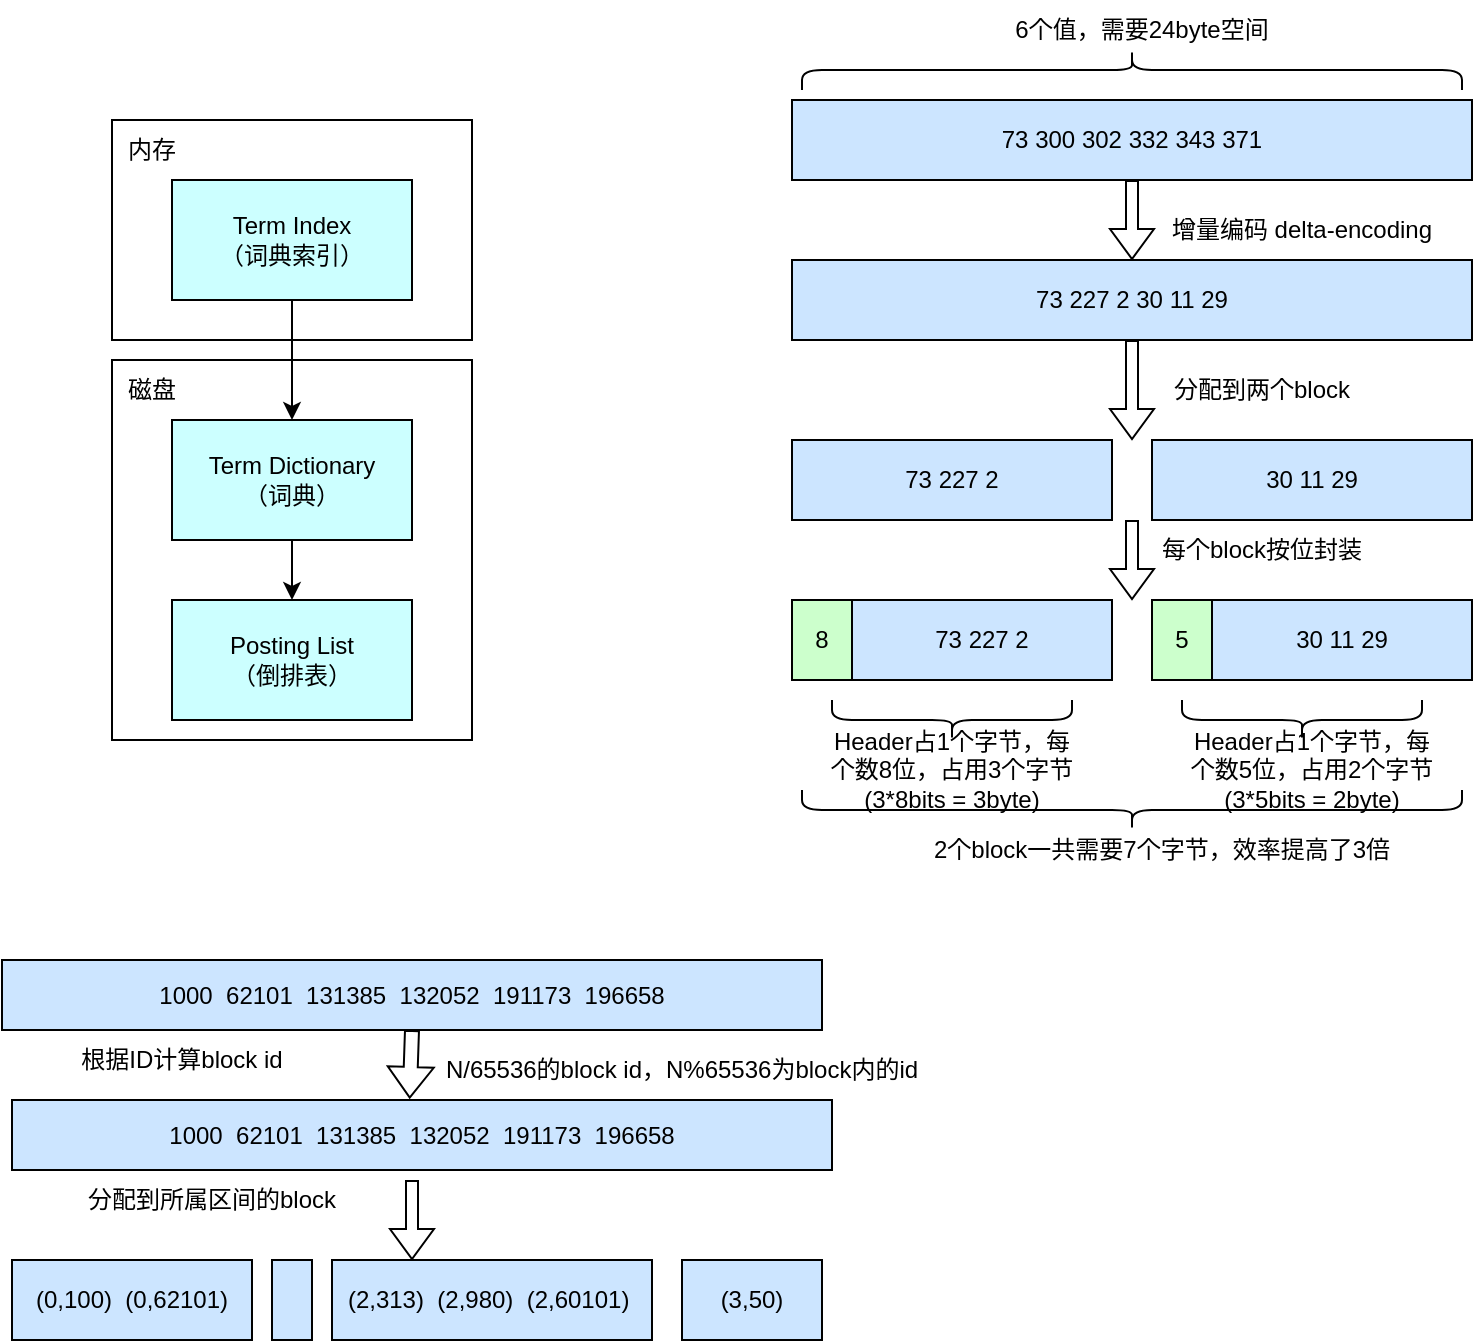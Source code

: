 <mxfile version="18.0.1" type="github">
  <diagram id="W-P0ajF8CLWSodRMKbVW" name="Page-1">
    <mxGraphModel dx="810" dy="429" grid="1" gridSize="10" guides="1" tooltips="1" connect="1" arrows="1" fold="1" page="1" pageScale="1" pageWidth="827" pageHeight="1169" math="0" shadow="0">
      <root>
        <mxCell id="0" />
        <mxCell id="1" parent="0" />
        <mxCell id="OjwMakYJFRECiyDD3kKH-2" value="" style="rounded=0;whiteSpace=wrap;html=1;" parent="1" vertex="1">
          <mxGeometry x="70" y="80" width="180" height="110" as="geometry" />
        </mxCell>
        <mxCell id="OjwMakYJFRECiyDD3kKH-1" value="Term Index&lt;br&gt;（词典索引）" style="rounded=0;whiteSpace=wrap;html=1;fillColor=#CCFFFF;" parent="1" vertex="1">
          <mxGeometry x="100" y="110" width="120" height="60" as="geometry" />
        </mxCell>
        <mxCell id="OjwMakYJFRECiyDD3kKH-3" value="内存" style="text;html=1;strokeColor=none;fillColor=none;align=center;verticalAlign=middle;whiteSpace=wrap;rounded=0;" parent="1" vertex="1">
          <mxGeometry x="60" y="80" width="60" height="30" as="geometry" />
        </mxCell>
        <mxCell id="OjwMakYJFRECiyDD3kKH-4" value="" style="rounded=0;whiteSpace=wrap;html=1;" parent="1" vertex="1">
          <mxGeometry x="70" y="200" width="180" height="190" as="geometry" />
        </mxCell>
        <mxCell id="OjwMakYJFRECiyDD3kKH-5" value="磁盘" style="text;html=1;strokeColor=none;fillColor=none;align=center;verticalAlign=middle;whiteSpace=wrap;rounded=0;" parent="1" vertex="1">
          <mxGeometry x="60" y="200" width="60" height="30" as="geometry" />
        </mxCell>
        <mxCell id="OjwMakYJFRECiyDD3kKH-6" value="Term Dictionary&lt;br&gt;（词典）" style="rounded=0;whiteSpace=wrap;html=1;fillColor=#CCFFFF;" parent="1" vertex="1">
          <mxGeometry x="100" y="230" width="120" height="60" as="geometry" />
        </mxCell>
        <mxCell id="OjwMakYJFRECiyDD3kKH-7" value="Posting List&lt;br&gt;（倒排表）" style="rounded=0;whiteSpace=wrap;html=1;fillColor=#CCFFFF;" parent="1" vertex="1">
          <mxGeometry x="100" y="320" width="120" height="60" as="geometry" />
        </mxCell>
        <mxCell id="OjwMakYJFRECiyDD3kKH-8" value="" style="endArrow=classic;html=1;rounded=0;exitX=0.5;exitY=1;exitDx=0;exitDy=0;" parent="1" source="OjwMakYJFRECiyDD3kKH-1" target="OjwMakYJFRECiyDD3kKH-6" edge="1">
          <mxGeometry width="50" height="50" relative="1" as="geometry">
            <mxPoint x="420" y="220" as="sourcePoint" />
            <mxPoint x="470" y="170" as="targetPoint" />
          </mxGeometry>
        </mxCell>
        <mxCell id="OjwMakYJFRECiyDD3kKH-12" value="" style="endArrow=classic;html=1;rounded=0;exitX=0.5;exitY=1;exitDx=0;exitDy=0;entryX=0.5;entryY=0;entryDx=0;entryDy=0;" parent="1" source="OjwMakYJFRECiyDD3kKH-6" target="OjwMakYJFRECiyDD3kKH-7" edge="1">
          <mxGeometry width="50" height="50" relative="1" as="geometry">
            <mxPoint x="360" y="340" as="sourcePoint" />
            <mxPoint x="410" y="290" as="targetPoint" />
          </mxGeometry>
        </mxCell>
        <mxCell id="6qa4poxDDbDidrVgJeow-1" value="73&lt;span style=&quot;white-space: pre;&quot;&gt; &lt;/span&gt;300&lt;span style=&quot;white-space: pre;&quot;&gt; &lt;/span&gt;302&lt;span style=&quot;white-space: pre;&quot;&gt; &lt;/span&gt;332&lt;span style=&quot;white-space: pre;&quot;&gt; &lt;/span&gt;343&lt;span style=&quot;white-space: pre;&quot;&gt; &lt;/span&gt;371" style="rounded=0;whiteSpace=wrap;html=1;fillColor=#CCE5FF;" parent="1" vertex="1">
          <mxGeometry x="410" y="70" width="340" height="40" as="geometry" />
        </mxCell>
        <mxCell id="6qa4poxDDbDidrVgJeow-2" value="73&lt;span style=&quot;white-space: pre;&quot;&gt; &lt;/span&gt;227&lt;span style=&quot;white-space: pre;&quot;&gt; &lt;/span&gt;2 30&lt;span style=&quot;white-space: pre;&quot;&gt; &lt;/span&gt;11 29" style="rounded=0;whiteSpace=wrap;html=1;fillColor=#CCE5FF;" parent="1" vertex="1">
          <mxGeometry x="410" y="150" width="340" height="40" as="geometry" />
        </mxCell>
        <mxCell id="6qa4poxDDbDidrVgJeow-3" value="73&lt;span style=&quot;white-space: pre;&quot;&gt; &lt;/span&gt;227 2" style="rounded=0;whiteSpace=wrap;html=1;fillColor=#CCE5FF;" parent="1" vertex="1">
          <mxGeometry x="410" y="240" width="160" height="40" as="geometry" />
        </mxCell>
        <mxCell id="6qa4poxDDbDidrVgJeow-4" value="30&lt;span style=&quot;white-space: pre;&quot;&gt; &lt;/span&gt;11 29" style="rounded=0;whiteSpace=wrap;html=1;fillColor=#CCE5FF;" parent="1" vertex="1">
          <mxGeometry x="590" y="240" width="160" height="40" as="geometry" />
        </mxCell>
        <mxCell id="6qa4poxDDbDidrVgJeow-5" value="73&lt;span style=&quot;white-space: pre;&quot;&gt; &lt;/span&gt;227 2" style="rounded=0;whiteSpace=wrap;html=1;fillColor=#CCE5FF;" parent="1" vertex="1">
          <mxGeometry x="440" y="320" width="130" height="40" as="geometry" />
        </mxCell>
        <mxCell id="6qa4poxDDbDidrVgJeow-6" value="30&lt;span style=&quot;white-space: pre;&quot;&gt; &lt;/span&gt;11 29" style="rounded=0;whiteSpace=wrap;html=1;fillColor=#CCE5FF;" parent="1" vertex="1">
          <mxGeometry x="620" y="320" width="130" height="40" as="geometry" />
        </mxCell>
        <mxCell id="6qa4poxDDbDidrVgJeow-7" value="8" style="rounded=0;whiteSpace=wrap;html=1;fillColor=#CCFFCC;" parent="1" vertex="1">
          <mxGeometry x="410" y="320" width="30" height="40" as="geometry" />
        </mxCell>
        <mxCell id="6qa4poxDDbDidrVgJeow-8" value="5" style="rounded=0;whiteSpace=wrap;html=1;fillColor=#CCFFCC;" parent="1" vertex="1">
          <mxGeometry x="590" y="320" width="30" height="40" as="geometry" />
        </mxCell>
        <mxCell id="6qa4poxDDbDidrVgJeow-10" value="6个值，需要24byte空间" style="text;html=1;strokeColor=none;fillColor=none;align=center;verticalAlign=middle;whiteSpace=wrap;rounded=0;" parent="1" vertex="1">
          <mxGeometry x="520" y="20" width="130" height="30" as="geometry" />
        </mxCell>
        <mxCell id="6qa4poxDDbDidrVgJeow-11" value="" style="shape=curlyBracket;whiteSpace=wrap;html=1;rounded=1;fillColor=#CCE5FF;rotation=90;" parent="1" vertex="1">
          <mxGeometry x="570" y="-110" width="20" height="330" as="geometry" />
        </mxCell>
        <mxCell id="6qa4poxDDbDidrVgJeow-13" value="增量编码 delta-encoding" style="text;html=1;strokeColor=none;fillColor=none;align=center;verticalAlign=middle;whiteSpace=wrap;rounded=0;" parent="1" vertex="1">
          <mxGeometry x="590" y="120" width="150" height="30" as="geometry" />
        </mxCell>
        <mxCell id="6qa4poxDDbDidrVgJeow-16" value="分配到两个block" style="text;html=1;strokeColor=none;fillColor=none;align=center;verticalAlign=middle;whiteSpace=wrap;rounded=0;" parent="1" vertex="1">
          <mxGeometry x="600" y="200" width="90" height="30" as="geometry" />
        </mxCell>
        <mxCell id="6qa4poxDDbDidrVgJeow-17" value="每个block按位封装" style="text;html=1;strokeColor=none;fillColor=none;align=center;verticalAlign=middle;whiteSpace=wrap;rounded=0;" parent="1" vertex="1">
          <mxGeometry x="590" y="280" width="110" height="30" as="geometry" />
        </mxCell>
        <mxCell id="6qa4poxDDbDidrVgJeow-19" value="" style="shape=flexArrow;endArrow=classic;html=1;rounded=0;exitX=0.5;exitY=1;exitDx=0;exitDy=0;width=6;endSize=4.66;endWidth=15;entryX=0.5;entryY=0;entryDx=0;entryDy=0;" parent="1" source="6qa4poxDDbDidrVgJeow-1" target="6qa4poxDDbDidrVgJeow-2" edge="1">
          <mxGeometry width="50" height="50" relative="1" as="geometry">
            <mxPoint x="560" y="170" as="sourcePoint" />
            <mxPoint x="610" y="120" as="targetPoint" />
          </mxGeometry>
        </mxCell>
        <mxCell id="6qa4poxDDbDidrVgJeow-22" value="" style="shape=flexArrow;endArrow=classic;html=1;rounded=0;exitX=0.5;exitY=1;exitDx=0;exitDy=0;width=6;endSize=4.66;endWidth=15;" parent="1" source="6qa4poxDDbDidrVgJeow-2" edge="1">
          <mxGeometry width="50" height="50" relative="1" as="geometry">
            <mxPoint x="578.78" y="122" as="sourcePoint" />
            <mxPoint x="580" y="240" as="targetPoint" />
          </mxGeometry>
        </mxCell>
        <mxCell id="6qa4poxDDbDidrVgJeow-23" value="" style="shape=flexArrow;endArrow=classic;html=1;rounded=0;width=6;endSize=4.66;endWidth=15;" parent="1" edge="1">
          <mxGeometry width="50" height="50" relative="1" as="geometry">
            <mxPoint x="580" y="280" as="sourcePoint" />
            <mxPoint x="580" y="320" as="targetPoint" />
          </mxGeometry>
        </mxCell>
        <mxCell id="6qa4poxDDbDidrVgJeow-24" value="" style="shape=curlyBracket;whiteSpace=wrap;html=1;rounded=1;flipH=1;fillColor=#CCE5FF;rotation=90;" parent="1" vertex="1">
          <mxGeometry x="480" y="320" width="20" height="120" as="geometry" />
        </mxCell>
        <mxCell id="6qa4poxDDbDidrVgJeow-25" value="" style="shape=curlyBracket;whiteSpace=wrap;html=1;rounded=1;flipH=1;fillColor=#CCE5FF;rotation=90;" parent="1" vertex="1">
          <mxGeometry x="655" y="320" width="20" height="120" as="geometry" />
        </mxCell>
        <mxCell id="6qa4poxDDbDidrVgJeow-26" value="Header占1个字节，每个数8位，占用3个字节(3*8bits = 3byte)" style="text;html=1;strokeColor=none;fillColor=none;align=center;verticalAlign=middle;whiteSpace=wrap;rounded=0;" parent="1" vertex="1">
          <mxGeometry x="425" y="390" width="130" height="30" as="geometry" />
        </mxCell>
        <mxCell id="6qa4poxDDbDidrVgJeow-27" value="Header占1个字节，每个数5位，占用2个字节(3*5bits = 2byte)" style="text;html=1;strokeColor=none;fillColor=none;align=center;verticalAlign=middle;whiteSpace=wrap;rounded=0;" parent="1" vertex="1">
          <mxGeometry x="605" y="390" width="130" height="30" as="geometry" />
        </mxCell>
        <mxCell id="6qa4poxDDbDidrVgJeow-28" value="" style="shape=curlyBracket;whiteSpace=wrap;html=1;rounded=1;flipH=1;fillColor=#CCE5FF;rotation=90;size=0.5;" parent="1" vertex="1">
          <mxGeometry x="570" y="260" width="20" height="330" as="geometry" />
        </mxCell>
        <mxCell id="6qa4poxDDbDidrVgJeow-29" value="2个block一共需要7个字节，效率提高了3倍" style="text;html=1;strokeColor=none;fillColor=none;align=center;verticalAlign=middle;whiteSpace=wrap;rounded=0;" parent="1" vertex="1">
          <mxGeometry x="470" y="430" width="250" height="30" as="geometry" />
        </mxCell>
        <mxCell id="55PJSz4BD7Qu_h1ctY5--1" value="1000&amp;nbsp; 62101&amp;nbsp; 131385&amp;nbsp; 132052&amp;nbsp; 191173&amp;nbsp; 196658" style="rounded=0;whiteSpace=wrap;html=1;fillColor=#CCE5FF;" vertex="1" parent="1">
          <mxGeometry x="15" y="500" width="410" height="35" as="geometry" />
        </mxCell>
        <mxCell id="55PJSz4BD7Qu_h1ctY5--2" value="1000&amp;nbsp; 62101&amp;nbsp; 131385&amp;nbsp; 132052&amp;nbsp; 191173&amp;nbsp; 196658" style="rounded=0;whiteSpace=wrap;html=1;fillColor=#CCE5FF;" vertex="1" parent="1">
          <mxGeometry x="20" y="570" width="410" height="35" as="geometry" />
        </mxCell>
        <mxCell id="55PJSz4BD7Qu_h1ctY5--3" value="(0,100)&amp;nbsp; (0,62101)" style="rounded=0;whiteSpace=wrap;html=1;fillColor=#CCE5FF;" vertex="1" parent="1">
          <mxGeometry x="20" y="650" width="120" height="40" as="geometry" />
        </mxCell>
        <mxCell id="55PJSz4BD7Qu_h1ctY5--4" value="(2,313)&amp;nbsp; (2,980)&amp;nbsp; (2,60101)&amp;nbsp;" style="rounded=0;whiteSpace=wrap;html=1;fillColor=#CCE5FF;" vertex="1" parent="1">
          <mxGeometry x="180" y="650" width="160" height="40" as="geometry" />
        </mxCell>
        <mxCell id="55PJSz4BD7Qu_h1ctY5--5" value="(3,50)" style="rounded=0;whiteSpace=wrap;html=1;fillColor=#CCE5FF;" vertex="1" parent="1">
          <mxGeometry x="355" y="650" width="70" height="40" as="geometry" />
        </mxCell>
        <mxCell id="55PJSz4BD7Qu_h1ctY5--6" value="" style="rounded=0;whiteSpace=wrap;html=1;fillColor=#CCE5FF;" vertex="1" parent="1">
          <mxGeometry x="150" y="650" width="20" height="40" as="geometry" />
        </mxCell>
        <mxCell id="55PJSz4BD7Qu_h1ctY5--9" value="" style="shape=flexArrow;endArrow=classic;html=1;rounded=0;width=7;endSize=4.78;endWidth=15;entryX=0.485;entryY=-0.019;entryDx=0;entryDy=0;exitX=0.5;exitY=1;exitDx=0;exitDy=0;entryPerimeter=0;" edge="1" parent="1" source="55PJSz4BD7Qu_h1ctY5--1" target="55PJSz4BD7Qu_h1ctY5--2">
          <mxGeometry width="50" height="50" relative="1" as="geometry">
            <mxPoint x="220" y="540" as="sourcePoint" />
            <mxPoint x="225" y="570" as="targetPoint" />
          </mxGeometry>
        </mxCell>
        <mxCell id="55PJSz4BD7Qu_h1ctY5--11" value="" style="shape=flexArrow;endArrow=classic;html=1;rounded=0;width=6;endSize=4.66;endWidth=15;entryX=0.25;entryY=0;entryDx=0;entryDy=0;" edge="1" parent="1" target="55PJSz4BD7Qu_h1ctY5--4">
          <mxGeometry width="50" height="50" relative="1" as="geometry">
            <mxPoint x="220" y="610" as="sourcePoint" />
            <mxPoint x="235" y="580" as="targetPoint" />
          </mxGeometry>
        </mxCell>
        <mxCell id="55PJSz4BD7Qu_h1ctY5--13" value="根据ID计算block id" style="text;html=1;strokeColor=none;fillColor=none;align=center;verticalAlign=middle;whiteSpace=wrap;rounded=0;" vertex="1" parent="1">
          <mxGeometry x="50" y="535" width="110" height="30" as="geometry" />
        </mxCell>
        <mxCell id="55PJSz4BD7Qu_h1ctY5--14" value="N/65536的block id，N%65536为block内的id" style="text;html=1;strokeColor=none;fillColor=none;align=center;verticalAlign=middle;whiteSpace=wrap;rounded=0;" vertex="1" parent="1">
          <mxGeometry x="230" y="540" width="250" height="30" as="geometry" />
        </mxCell>
        <mxCell id="55PJSz4BD7Qu_h1ctY5--15" value="分配到所属区间的block" style="text;html=1;strokeColor=none;fillColor=none;align=center;verticalAlign=middle;whiteSpace=wrap;rounded=0;" vertex="1" parent="1">
          <mxGeometry x="50" y="605" width="140" height="30" as="geometry" />
        </mxCell>
      </root>
    </mxGraphModel>
  </diagram>
</mxfile>
